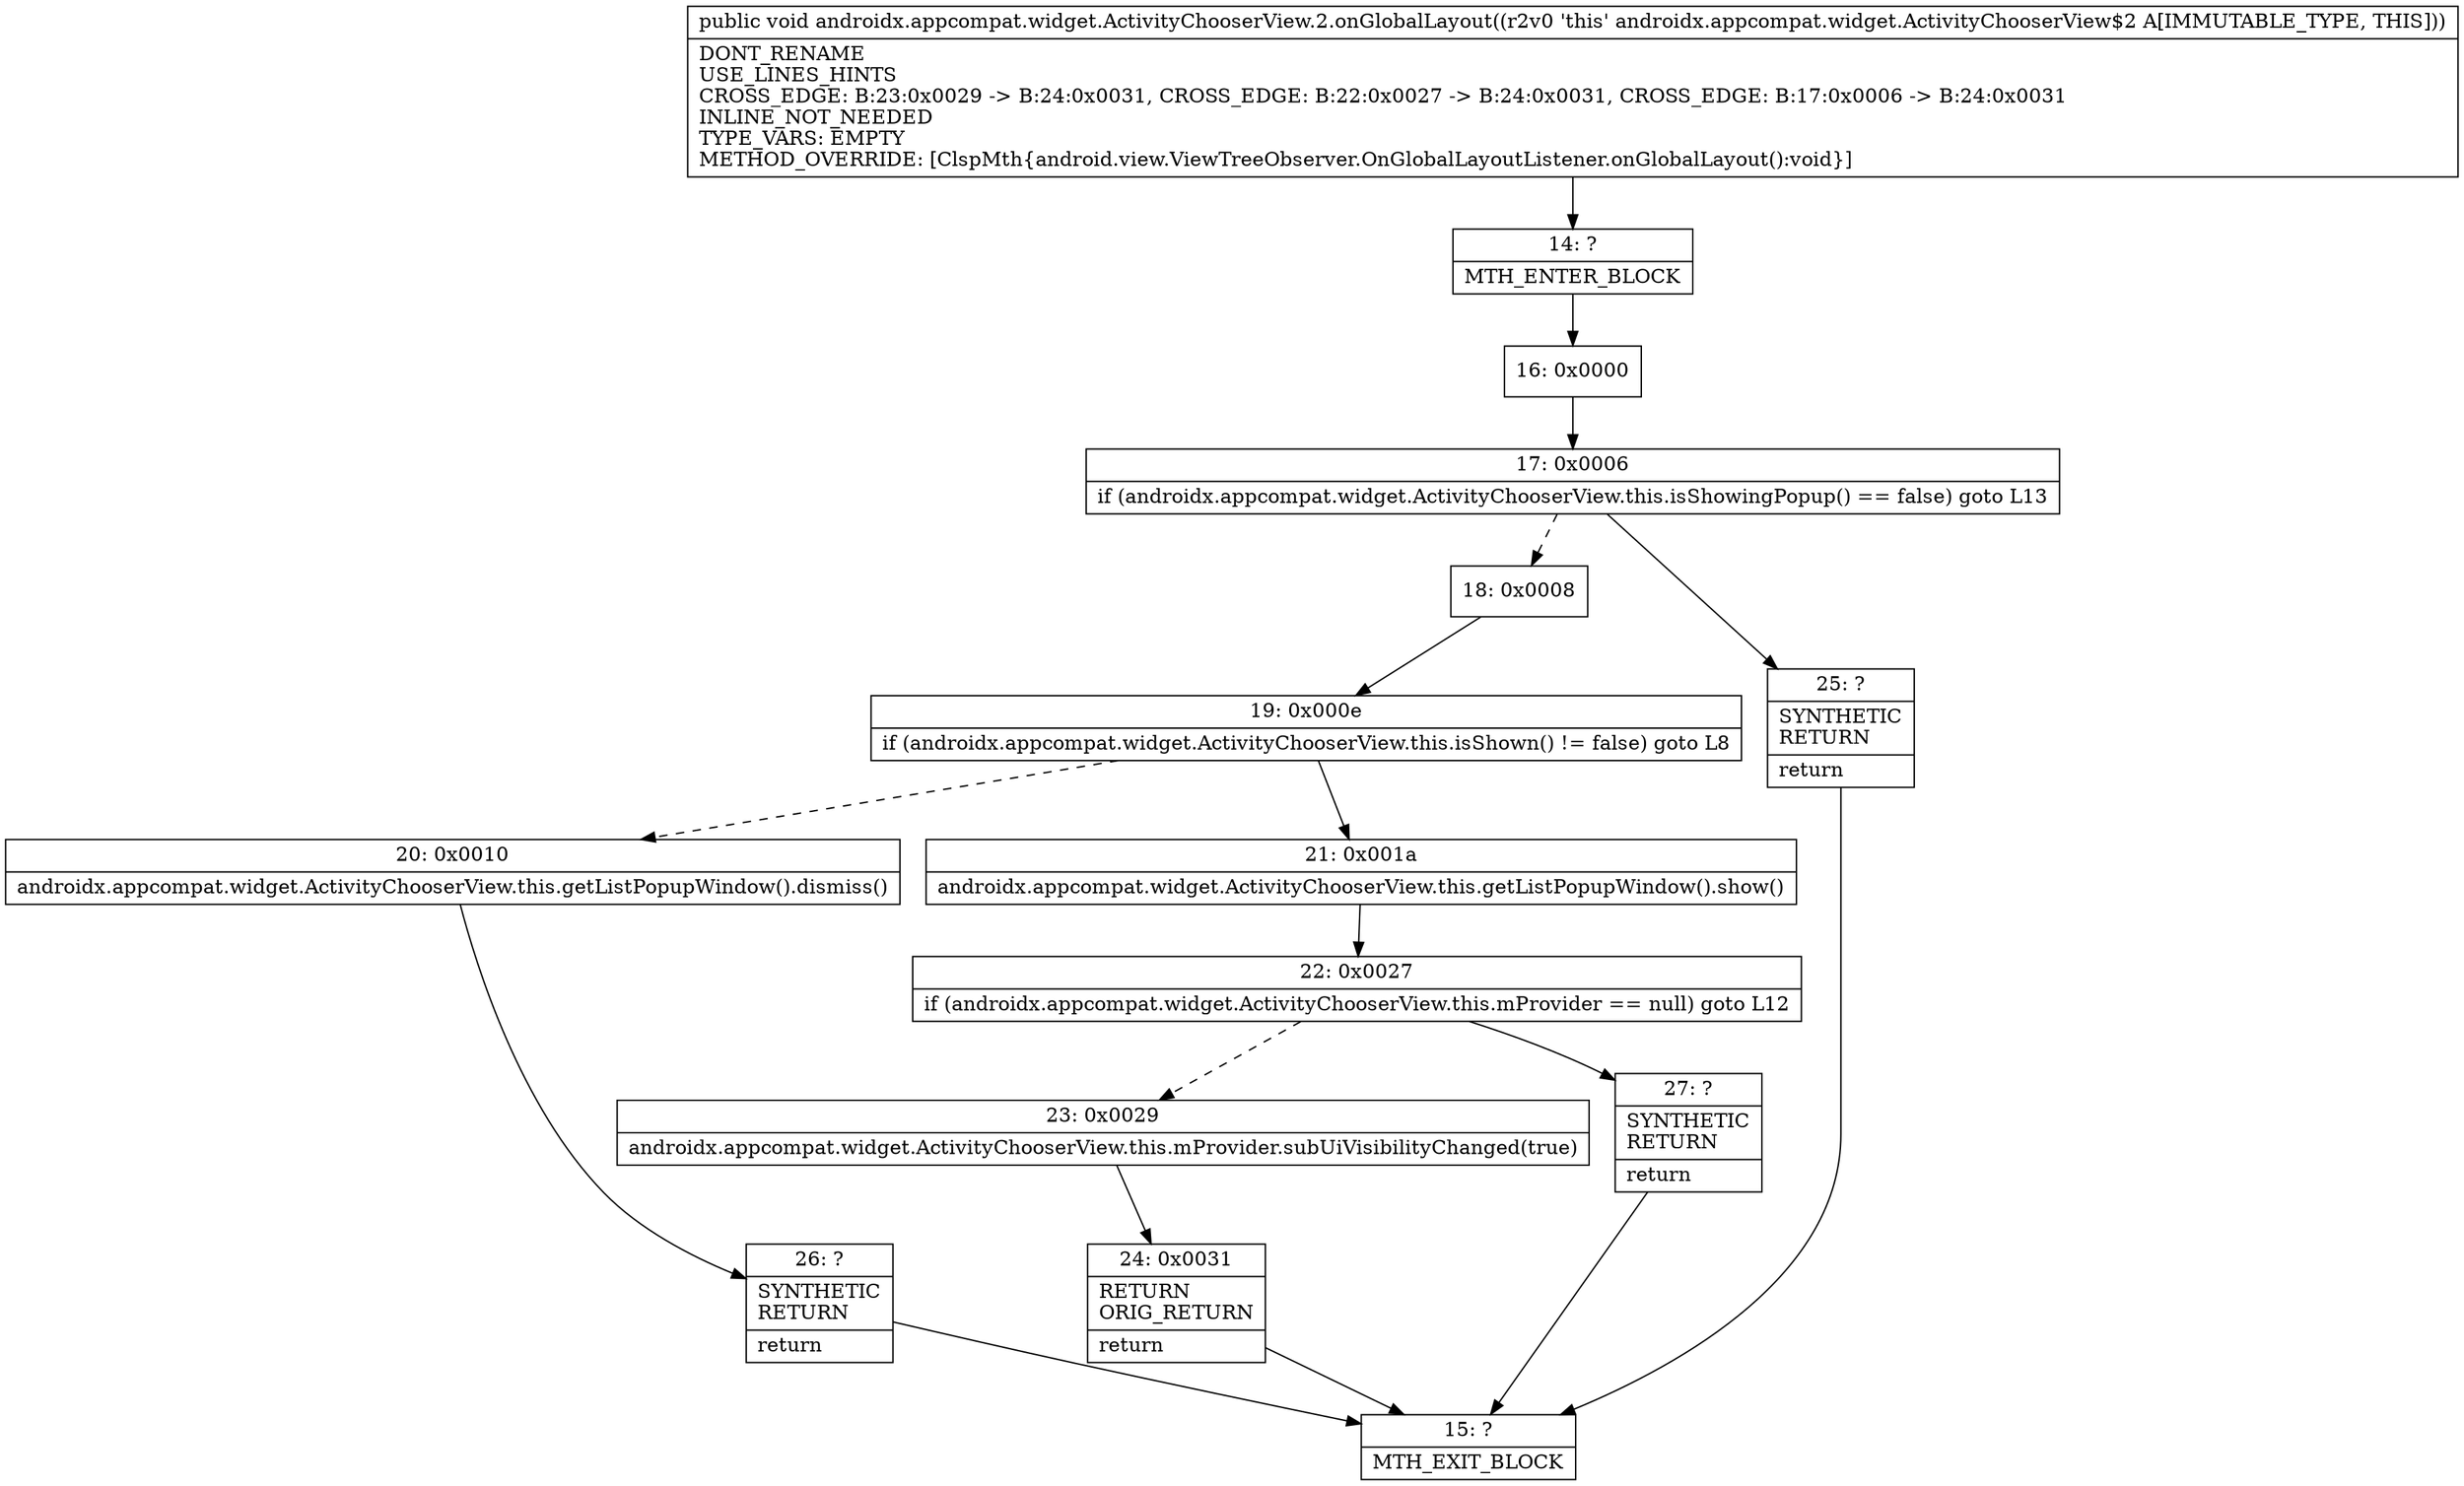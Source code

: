 digraph "CFG forandroidx.appcompat.widget.ActivityChooserView.2.onGlobalLayout()V" {
Node_14 [shape=record,label="{14\:\ ?|MTH_ENTER_BLOCK\l}"];
Node_16 [shape=record,label="{16\:\ 0x0000}"];
Node_17 [shape=record,label="{17\:\ 0x0006|if (androidx.appcompat.widget.ActivityChooserView.this.isShowingPopup() == false) goto L13\l}"];
Node_18 [shape=record,label="{18\:\ 0x0008}"];
Node_19 [shape=record,label="{19\:\ 0x000e|if (androidx.appcompat.widget.ActivityChooserView.this.isShown() != false) goto L8\l}"];
Node_20 [shape=record,label="{20\:\ 0x0010|androidx.appcompat.widget.ActivityChooserView.this.getListPopupWindow().dismiss()\l}"];
Node_26 [shape=record,label="{26\:\ ?|SYNTHETIC\lRETURN\l|return\l}"];
Node_15 [shape=record,label="{15\:\ ?|MTH_EXIT_BLOCK\l}"];
Node_21 [shape=record,label="{21\:\ 0x001a|androidx.appcompat.widget.ActivityChooserView.this.getListPopupWindow().show()\l}"];
Node_22 [shape=record,label="{22\:\ 0x0027|if (androidx.appcompat.widget.ActivityChooserView.this.mProvider == null) goto L12\l}"];
Node_23 [shape=record,label="{23\:\ 0x0029|androidx.appcompat.widget.ActivityChooserView.this.mProvider.subUiVisibilityChanged(true)\l}"];
Node_24 [shape=record,label="{24\:\ 0x0031|RETURN\lORIG_RETURN\l|return\l}"];
Node_27 [shape=record,label="{27\:\ ?|SYNTHETIC\lRETURN\l|return\l}"];
Node_25 [shape=record,label="{25\:\ ?|SYNTHETIC\lRETURN\l|return\l}"];
MethodNode[shape=record,label="{public void androidx.appcompat.widget.ActivityChooserView.2.onGlobalLayout((r2v0 'this' androidx.appcompat.widget.ActivityChooserView$2 A[IMMUTABLE_TYPE, THIS]))  | DONT_RENAME\lUSE_LINES_HINTS\lCROSS_EDGE: B:23:0x0029 \-\> B:24:0x0031, CROSS_EDGE: B:22:0x0027 \-\> B:24:0x0031, CROSS_EDGE: B:17:0x0006 \-\> B:24:0x0031\lINLINE_NOT_NEEDED\lTYPE_VARS: EMPTY\lMETHOD_OVERRIDE: [ClspMth\{android.view.ViewTreeObserver.OnGlobalLayoutListener.onGlobalLayout():void\}]\l}"];
MethodNode -> Node_14;Node_14 -> Node_16;
Node_16 -> Node_17;
Node_17 -> Node_18[style=dashed];
Node_17 -> Node_25;
Node_18 -> Node_19;
Node_19 -> Node_20[style=dashed];
Node_19 -> Node_21;
Node_20 -> Node_26;
Node_26 -> Node_15;
Node_21 -> Node_22;
Node_22 -> Node_23[style=dashed];
Node_22 -> Node_27;
Node_23 -> Node_24;
Node_24 -> Node_15;
Node_27 -> Node_15;
Node_25 -> Node_15;
}

